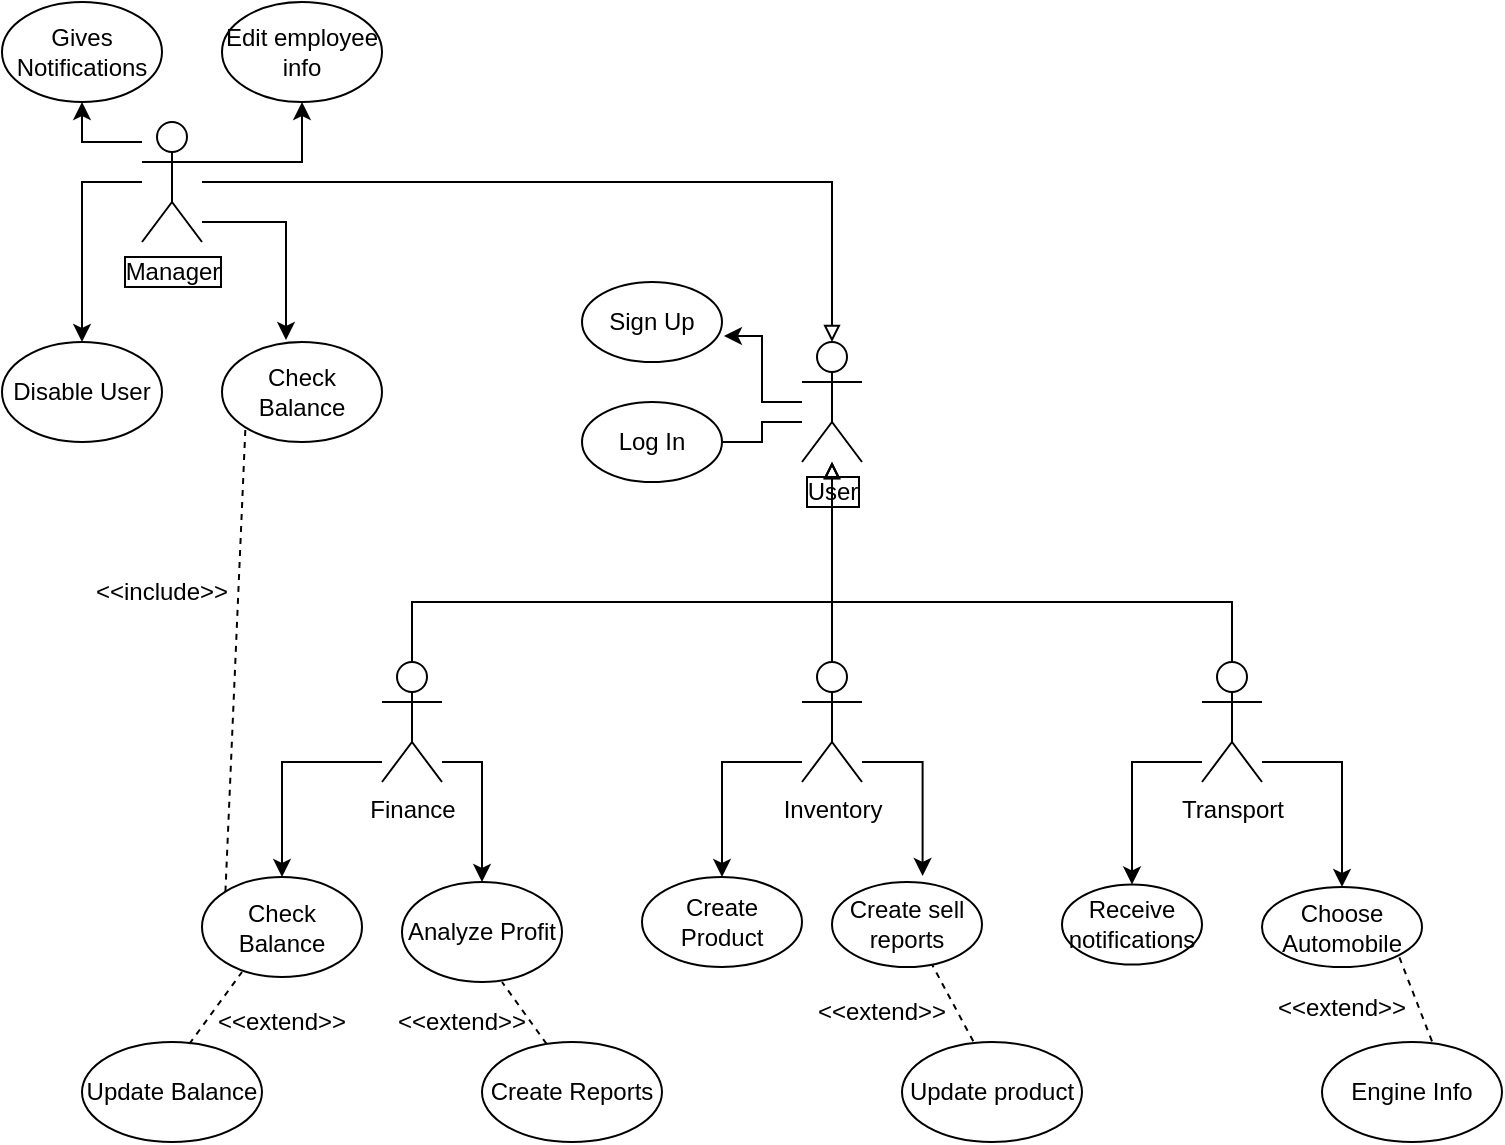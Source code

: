 <mxfile version="17.4.6" type="device"><diagram id="X91ii_JF5N3zP--kS2if" name="Page-1"><mxGraphModel dx="771" dy="411" grid="1" gridSize="10" guides="1" tooltips="1" connect="1" arrows="1" fold="1" page="1" pageScale="1" pageWidth="850" pageHeight="1100" math="0" shadow="0"><root><mxCell id="0"/><mxCell id="1" parent="0"/><mxCell id="Laqe4HlnTolMWPOiXERG-25" style="edgeStyle=orthogonalEdgeStyle;rounded=0;orthogonalLoop=1;jettySize=auto;html=1;entryX=1.014;entryY=0.675;entryDx=0;entryDy=0;entryPerimeter=0;endArrow=classic;endFill=1;" parent="1" source="Laqe4HlnTolMWPOiXERG-2" target="Laqe4HlnTolMWPOiXERG-23" edge="1"><mxGeometry relative="1" as="geometry"/></mxCell><mxCell id="fKZdAVoxahTxBxoGBhvl-27" style="edgeStyle=orthogonalEdgeStyle;rounded=0;orthogonalLoop=1;jettySize=auto;html=1;entryX=1;entryY=0.5;entryDx=0;entryDy=0;endArrow=none;endFill=0;" edge="1" parent="1" source="Laqe4HlnTolMWPOiXERG-2" target="Laqe4HlnTolMWPOiXERG-24"><mxGeometry relative="1" as="geometry"><Array as="points"><mxPoint x="390" y="250"/><mxPoint x="390" y="260"/></Array></mxGeometry></mxCell><object label="User" User="User" id="Laqe4HlnTolMWPOiXERG-2"><mxCell style="shape=umlActor;verticalLabelPosition=bottom;verticalAlign=top;html=1;outlineConnect=0;labelBorderColor=default;" parent="1" vertex="1"><mxGeometry x="410" y="210" width="30" height="60" as="geometry"/></mxCell></object><mxCell id="Laqe4HlnTolMWPOiXERG-9" style="edgeStyle=orthogonalEdgeStyle;rounded=0;orthogonalLoop=1;jettySize=auto;html=1;endArrow=block;endFill=0;" parent="1" source="Laqe4HlnTolMWPOiXERG-8" target="Laqe4HlnTolMWPOiXERG-2" edge="1"><mxGeometry relative="1" as="geometry"/></mxCell><mxCell id="Laqe4HlnTolMWPOiXERG-19" style="edgeStyle=orthogonalEdgeStyle;rounded=0;orthogonalLoop=1;jettySize=auto;html=1;endArrow=classic;endFill=1;" parent="1" source="Laqe4HlnTolMWPOiXERG-8" target="Laqe4HlnTolMWPOiXERG-13" edge="1"><mxGeometry relative="1" as="geometry"><Array as="points"><mxPoint x="160" y="120"/></Array></mxGeometry></mxCell><mxCell id="Laqe4HlnTolMWPOiXERG-20" style="edgeStyle=orthogonalEdgeStyle;rounded=0;orthogonalLoop=1;jettySize=auto;html=1;entryX=0.5;entryY=1;entryDx=0;entryDy=0;endArrow=classic;endFill=1;" parent="1" source="Laqe4HlnTolMWPOiXERG-8" target="Laqe4HlnTolMWPOiXERG-12" edge="1"><mxGeometry relative="1" as="geometry"><Array as="points"><mxPoint x="50" y="110"/></Array></mxGeometry></mxCell><mxCell id="Laqe4HlnTolMWPOiXERG-21" style="edgeStyle=orthogonalEdgeStyle;rounded=0;orthogonalLoop=1;jettySize=auto;html=1;entryX=0.4;entryY=-0.02;entryDx=0;entryDy=0;entryPerimeter=0;endArrow=classic;endFill=1;" parent="1" source="Laqe4HlnTolMWPOiXERG-8" target="Laqe4HlnTolMWPOiXERG-10" edge="1"><mxGeometry relative="1" as="geometry"><Array as="points"><mxPoint x="152" y="150"/></Array></mxGeometry></mxCell><mxCell id="Laqe4HlnTolMWPOiXERG-22" value="" style="edgeStyle=orthogonalEdgeStyle;rounded=0;orthogonalLoop=1;jettySize=auto;html=1;endArrow=classic;endFill=1;" parent="1" source="Laqe4HlnTolMWPOiXERG-8" target="Laqe4HlnTolMWPOiXERG-11" edge="1"><mxGeometry relative="1" as="geometry"><Array as="points"><mxPoint x="50" y="130"/></Array></mxGeometry></mxCell><object label="Manager" id="Laqe4HlnTolMWPOiXERG-8"><mxCell style="shape=umlActor;verticalLabelPosition=bottom;verticalAlign=top;html=1;outlineConnect=0;fontStyle=0;labelBorderColor=default;" parent="1" vertex="1"><mxGeometry x="80" y="100" width="30" height="60" as="geometry"/></mxCell></object><mxCell id="Laqe4HlnTolMWPOiXERG-10" value="Check Balance" style="ellipse;whiteSpace=wrap;html=1;" parent="1" vertex="1"><mxGeometry x="120" y="210" width="80" height="50" as="geometry"/></mxCell><mxCell id="Laqe4HlnTolMWPOiXERG-11" value="Disable User" style="ellipse;whiteSpace=wrap;html=1;" parent="1" vertex="1"><mxGeometry x="10" y="210" width="80" height="50" as="geometry"/></mxCell><mxCell id="Laqe4HlnTolMWPOiXERG-12" value="Gives Notifications" style="ellipse;whiteSpace=wrap;html=1;" parent="1" vertex="1"><mxGeometry x="10" y="40" width="80" height="50" as="geometry"/></mxCell><mxCell id="Laqe4HlnTolMWPOiXERG-14" style="edgeStyle=orthogonalEdgeStyle;rounded=0;orthogonalLoop=1;jettySize=auto;html=1;exitX=0.5;exitY=1;exitDx=0;exitDy=0;" parent="1" source="Laqe4HlnTolMWPOiXERG-13" edge="1"><mxGeometry relative="1" as="geometry"><mxPoint x="160" y="90" as="targetPoint"/></mxGeometry></mxCell><mxCell id="Laqe4HlnTolMWPOiXERG-13" value="Edit employee info" style="ellipse;whiteSpace=wrap;html=1;" parent="1" vertex="1"><mxGeometry x="120" y="40" width="80" height="50" as="geometry"/></mxCell><mxCell id="Laqe4HlnTolMWPOiXERG-23" value="Sign Up" style="ellipse;whiteSpace=wrap;html=1;labelBorderColor=none;" parent="1" vertex="1"><mxGeometry x="300" y="180" width="70" height="40" as="geometry"/></mxCell><mxCell id="Laqe4HlnTolMWPOiXERG-24" value="Log In" style="ellipse;whiteSpace=wrap;html=1;labelBorderColor=none;" parent="1" vertex="1"><mxGeometry x="300" y="240" width="70" height="40" as="geometry"/></mxCell><mxCell id="Laqe4HlnTolMWPOiXERG-32" style="edgeStyle=orthogonalEdgeStyle;rounded=0;orthogonalLoop=1;jettySize=auto;html=1;endArrow=block;endFill=0;" parent="1" source="Laqe4HlnTolMWPOiXERG-27" target="Laqe4HlnTolMWPOiXERG-2" edge="1"><mxGeometry relative="1" as="geometry"><Array as="points"><mxPoint x="215" y="340"/><mxPoint x="425" y="340"/></Array></mxGeometry></mxCell><mxCell id="fKZdAVoxahTxBxoGBhvl-7" style="edgeStyle=orthogonalEdgeStyle;rounded=0;orthogonalLoop=1;jettySize=auto;html=1;" edge="1" parent="1" source="Laqe4HlnTolMWPOiXERG-27" target="Laqe4HlnTolMWPOiXERG-34"><mxGeometry relative="1" as="geometry"><Array as="points"><mxPoint x="150" y="420"/></Array></mxGeometry></mxCell><mxCell id="fKZdAVoxahTxBxoGBhvl-8" style="edgeStyle=orthogonalEdgeStyle;rounded=0;orthogonalLoop=1;jettySize=auto;html=1;entryX=0.5;entryY=0;entryDx=0;entryDy=0;" edge="1" parent="1" source="Laqe4HlnTolMWPOiXERG-27" target="Laqe4HlnTolMWPOiXERG-36"><mxGeometry relative="1" as="geometry"><Array as="points"><mxPoint x="250" y="420"/></Array></mxGeometry></mxCell><mxCell id="Laqe4HlnTolMWPOiXERG-27" value="Finance" style="shape=umlActor;verticalLabelPosition=bottom;verticalAlign=top;html=1;outlineConnect=0;labelBorderColor=none;" parent="1" vertex="1"><mxGeometry x="200" y="370" width="30" height="60" as="geometry"/></mxCell><mxCell id="Laqe4HlnTolMWPOiXERG-31" style="edgeStyle=orthogonalEdgeStyle;rounded=0;orthogonalLoop=1;jettySize=auto;html=1;endArrow=block;endFill=0;" parent="1" source="Laqe4HlnTolMWPOiXERG-28" target="Laqe4HlnTolMWPOiXERG-2" edge="1"><mxGeometry relative="1" as="geometry"/></mxCell><mxCell id="fKZdAVoxahTxBxoGBhvl-18" style="edgeStyle=orthogonalEdgeStyle;rounded=0;orthogonalLoop=1;jettySize=auto;html=1;entryX=0.5;entryY=0;entryDx=0;entryDy=0;" edge="1" parent="1" source="Laqe4HlnTolMWPOiXERG-28" target="Laqe4HlnTolMWPOiXERG-37"><mxGeometry relative="1" as="geometry"><Array as="points"><mxPoint x="370" y="420"/></Array></mxGeometry></mxCell><mxCell id="fKZdAVoxahTxBxoGBhvl-19" style="edgeStyle=orthogonalEdgeStyle;rounded=0;orthogonalLoop=1;jettySize=auto;html=1;entryX=0.604;entryY=-0.071;entryDx=0;entryDy=0;entryPerimeter=0;" edge="1" parent="1" source="Laqe4HlnTolMWPOiXERG-28" target="Laqe4HlnTolMWPOiXERG-38"><mxGeometry relative="1" as="geometry"><Array as="points"><mxPoint x="470" y="420"/></Array></mxGeometry></mxCell><mxCell id="Laqe4HlnTolMWPOiXERG-28" value="Inventory" style="shape=umlActor;verticalLabelPosition=bottom;verticalAlign=top;html=1;outlineConnect=0;labelBorderColor=none;" parent="1" vertex="1"><mxGeometry x="410" y="370" width="30" height="60" as="geometry"/></mxCell><mxCell id="Laqe4HlnTolMWPOiXERG-33" style="edgeStyle=orthogonalEdgeStyle;rounded=0;orthogonalLoop=1;jettySize=auto;html=1;endArrow=block;endFill=0;" parent="1" source="Laqe4HlnTolMWPOiXERG-29" target="Laqe4HlnTolMWPOiXERG-2" edge="1"><mxGeometry relative="1" as="geometry"><Array as="points"><mxPoint x="625" y="340"/><mxPoint x="425" y="340"/></Array></mxGeometry></mxCell><mxCell id="fKZdAVoxahTxBxoGBhvl-20" style="edgeStyle=orthogonalEdgeStyle;rounded=0;orthogonalLoop=1;jettySize=auto;html=1;entryX=0.5;entryY=0;entryDx=0;entryDy=0;" edge="1" parent="1" source="Laqe4HlnTolMWPOiXERG-29" target="fKZdAVoxahTxBxoGBhvl-1"><mxGeometry relative="1" as="geometry"><Array as="points"><mxPoint x="575" y="420"/></Array></mxGeometry></mxCell><mxCell id="fKZdAVoxahTxBxoGBhvl-21" style="edgeStyle=orthogonalEdgeStyle;rounded=0;orthogonalLoop=1;jettySize=auto;html=1;entryX=0.5;entryY=0;entryDx=0;entryDy=0;" edge="1" parent="1" source="Laqe4HlnTolMWPOiXERG-29" target="fKZdAVoxahTxBxoGBhvl-2"><mxGeometry relative="1" as="geometry"><Array as="points"><mxPoint x="680" y="420"/></Array></mxGeometry></mxCell><mxCell id="Laqe4HlnTolMWPOiXERG-29" value="Transport" style="shape=umlActor;verticalLabelPosition=bottom;verticalAlign=top;html=1;outlineConnect=0;labelBorderColor=none;" parent="1" vertex="1"><mxGeometry x="610" y="370" width="30" height="60" as="geometry"/></mxCell><mxCell id="Laqe4HlnTolMWPOiXERG-34" value="Check Balance" style="ellipse;whiteSpace=wrap;html=1;labelBorderColor=none;" parent="1" vertex="1"><mxGeometry x="110" y="477.5" width="80" height="50" as="geometry"/></mxCell><mxCell id="Laqe4HlnTolMWPOiXERG-36" value="Analyze Profit" style="ellipse;whiteSpace=wrap;html=1;labelBorderColor=none;" parent="1" vertex="1"><mxGeometry x="210" y="480" width="80" height="50" as="geometry"/></mxCell><mxCell id="Laqe4HlnTolMWPOiXERG-37" value="Create Product" style="ellipse;whiteSpace=wrap;html=1;labelBorderColor=none;" parent="1" vertex="1"><mxGeometry x="330" y="477.5" width="80" height="45" as="geometry"/></mxCell><mxCell id="Laqe4HlnTolMWPOiXERG-38" value="Create sell reports" style="ellipse;whiteSpace=wrap;html=1;labelBorderColor=none;" parent="1" vertex="1"><mxGeometry x="425" y="480" width="75" height="42.5" as="geometry"/></mxCell><mxCell id="fKZdAVoxahTxBxoGBhvl-1" value="Receive notifications" style="ellipse;whiteSpace=wrap;html=1;" vertex="1" parent="1"><mxGeometry x="540" y="481.25" width="70" height="40" as="geometry"/></mxCell><mxCell id="fKZdAVoxahTxBxoGBhvl-2" value="Choose Automobile" style="ellipse;whiteSpace=wrap;html=1;" vertex="1" parent="1"><mxGeometry x="640" y="482.5" width="80" height="40" as="geometry"/></mxCell><mxCell id="fKZdAVoxahTxBxoGBhvl-3" value="Update Balance" style="ellipse;whiteSpace=wrap;html=1;" vertex="1" parent="1"><mxGeometry x="50" y="560" width="90" height="50" as="geometry"/></mxCell><mxCell id="fKZdAVoxahTxBxoGBhvl-4" value="Create Reports" style="ellipse;whiteSpace=wrap;html=1;" vertex="1" parent="1"><mxGeometry x="250" y="560" width="90" height="50" as="geometry"/></mxCell><mxCell id="fKZdAVoxahTxBxoGBhvl-5" value="Update product" style="ellipse;whiteSpace=wrap;html=1;" vertex="1" parent="1"><mxGeometry x="460" y="560" width="90" height="50" as="geometry"/></mxCell><mxCell id="fKZdAVoxahTxBxoGBhvl-6" value="Engine Info" style="ellipse;whiteSpace=wrap;html=1;" vertex="1" parent="1"><mxGeometry x="670" y="560" width="90" height="50" as="geometry"/></mxCell><mxCell id="fKZdAVoxahTxBxoGBhvl-14" value="&amp;lt;&amp;lt;extend&amp;gt;&amp;gt;" style="text;html=1;strokeColor=none;fillColor=none;align=center;verticalAlign=middle;whiteSpace=wrap;rounded=0;" vertex="1" parent="1"><mxGeometry x="120" y="535" width="60" height="30" as="geometry"/></mxCell><mxCell id="fKZdAVoxahTxBxoGBhvl-15" value="&amp;lt;&amp;lt;extend&amp;gt;&amp;gt;" style="text;html=1;strokeColor=none;fillColor=none;align=center;verticalAlign=middle;whiteSpace=wrap;rounded=0;" vertex="1" parent="1"><mxGeometry x="210" y="535" width="60" height="30" as="geometry"/></mxCell><mxCell id="fKZdAVoxahTxBxoGBhvl-16" value="" style="endArrow=none;dashed=1;html=1;rounded=0;exitX=0.596;exitY=0.02;exitDx=0;exitDy=0;exitPerimeter=0;" edge="1" parent="1" source="fKZdAVoxahTxBxoGBhvl-3"><mxGeometry width="50" height="50" relative="1" as="geometry"><mxPoint x="80" y="575" as="sourcePoint"/><mxPoint x="130" y="525" as="targetPoint"/></mxGeometry></mxCell><mxCell id="fKZdAVoxahTxBxoGBhvl-17" value="" style="endArrow=none;dashed=1;html=1;rounded=0;exitX=0.359;exitY=0.02;exitDx=0;exitDy=0;exitPerimeter=0;" edge="1" parent="1" source="fKZdAVoxahTxBxoGBhvl-4"><mxGeometry width="50" height="50" relative="1" as="geometry"><mxPoint x="210" y="580" as="sourcePoint"/><mxPoint x="260" y="530" as="targetPoint"/></mxGeometry></mxCell><mxCell id="fKZdAVoxahTxBxoGBhvl-22" value="" style="endArrow=none;dashed=1;html=1;rounded=0;exitX=0.396;exitY=-0.007;exitDx=0;exitDy=0;exitPerimeter=0;" edge="1" parent="1" source="fKZdAVoxahTxBxoGBhvl-5"><mxGeometry width="50" height="50" relative="1" as="geometry"><mxPoint x="425" y="571.25" as="sourcePoint"/><mxPoint x="475" y="521.25" as="targetPoint"/></mxGeometry></mxCell><mxCell id="fKZdAVoxahTxBxoGBhvl-24" value="" style="endArrow=none;dashed=1;html=1;rounded=0;entryX=1;entryY=1;entryDx=0;entryDy=0;exitX=0.611;exitY=-0.007;exitDx=0;exitDy=0;exitPerimeter=0;endFill=0;" edge="1" parent="1" source="fKZdAVoxahTxBxoGBhvl-6" target="fKZdAVoxahTxBxoGBhvl-2"><mxGeometry width="50" height="50" relative="1" as="geometry"><mxPoint x="690" y="570" as="sourcePoint"/><mxPoint x="740" y="520" as="targetPoint"/></mxGeometry></mxCell><mxCell id="fKZdAVoxahTxBxoGBhvl-25" value="&amp;lt;&amp;lt;extend&amp;gt;&amp;gt;" style="text;html=1;strokeColor=none;fillColor=none;align=center;verticalAlign=middle;whiteSpace=wrap;rounded=0;" vertex="1" parent="1"><mxGeometry x="420" y="530" width="60" height="30" as="geometry"/></mxCell><mxCell id="fKZdAVoxahTxBxoGBhvl-26" value="&amp;lt;&amp;lt;extend&amp;gt;&amp;gt;" style="text;html=1;strokeColor=none;fillColor=none;align=center;verticalAlign=middle;whiteSpace=wrap;rounded=0;" vertex="1" parent="1"><mxGeometry x="650" y="527.5" width="60" height="30" as="geometry"/></mxCell><mxCell id="fKZdAVoxahTxBxoGBhvl-28" value="" style="endArrow=none;dashed=1;html=1;rounded=0;exitX=0;exitY=0;exitDx=0;exitDy=0;entryX=0;entryY=1;entryDx=0;entryDy=0;" edge="1" parent="1" source="Laqe4HlnTolMWPOiXERG-34" target="Laqe4HlnTolMWPOiXERG-10"><mxGeometry width="50" height="50" relative="1" as="geometry"><mxPoint x="90" y="310" as="sourcePoint"/><mxPoint x="140" y="260" as="targetPoint"/></mxGeometry></mxCell><mxCell id="fKZdAVoxahTxBxoGBhvl-29" value="&amp;lt;&amp;lt;include&amp;gt;&amp;gt;" style="text;html=1;strokeColor=none;fillColor=none;align=center;verticalAlign=middle;whiteSpace=wrap;rounded=0;" vertex="1" parent="1"><mxGeometry x="60" y="320" width="60" height="30" as="geometry"/></mxCell></root></mxGraphModel></diagram></mxfile>